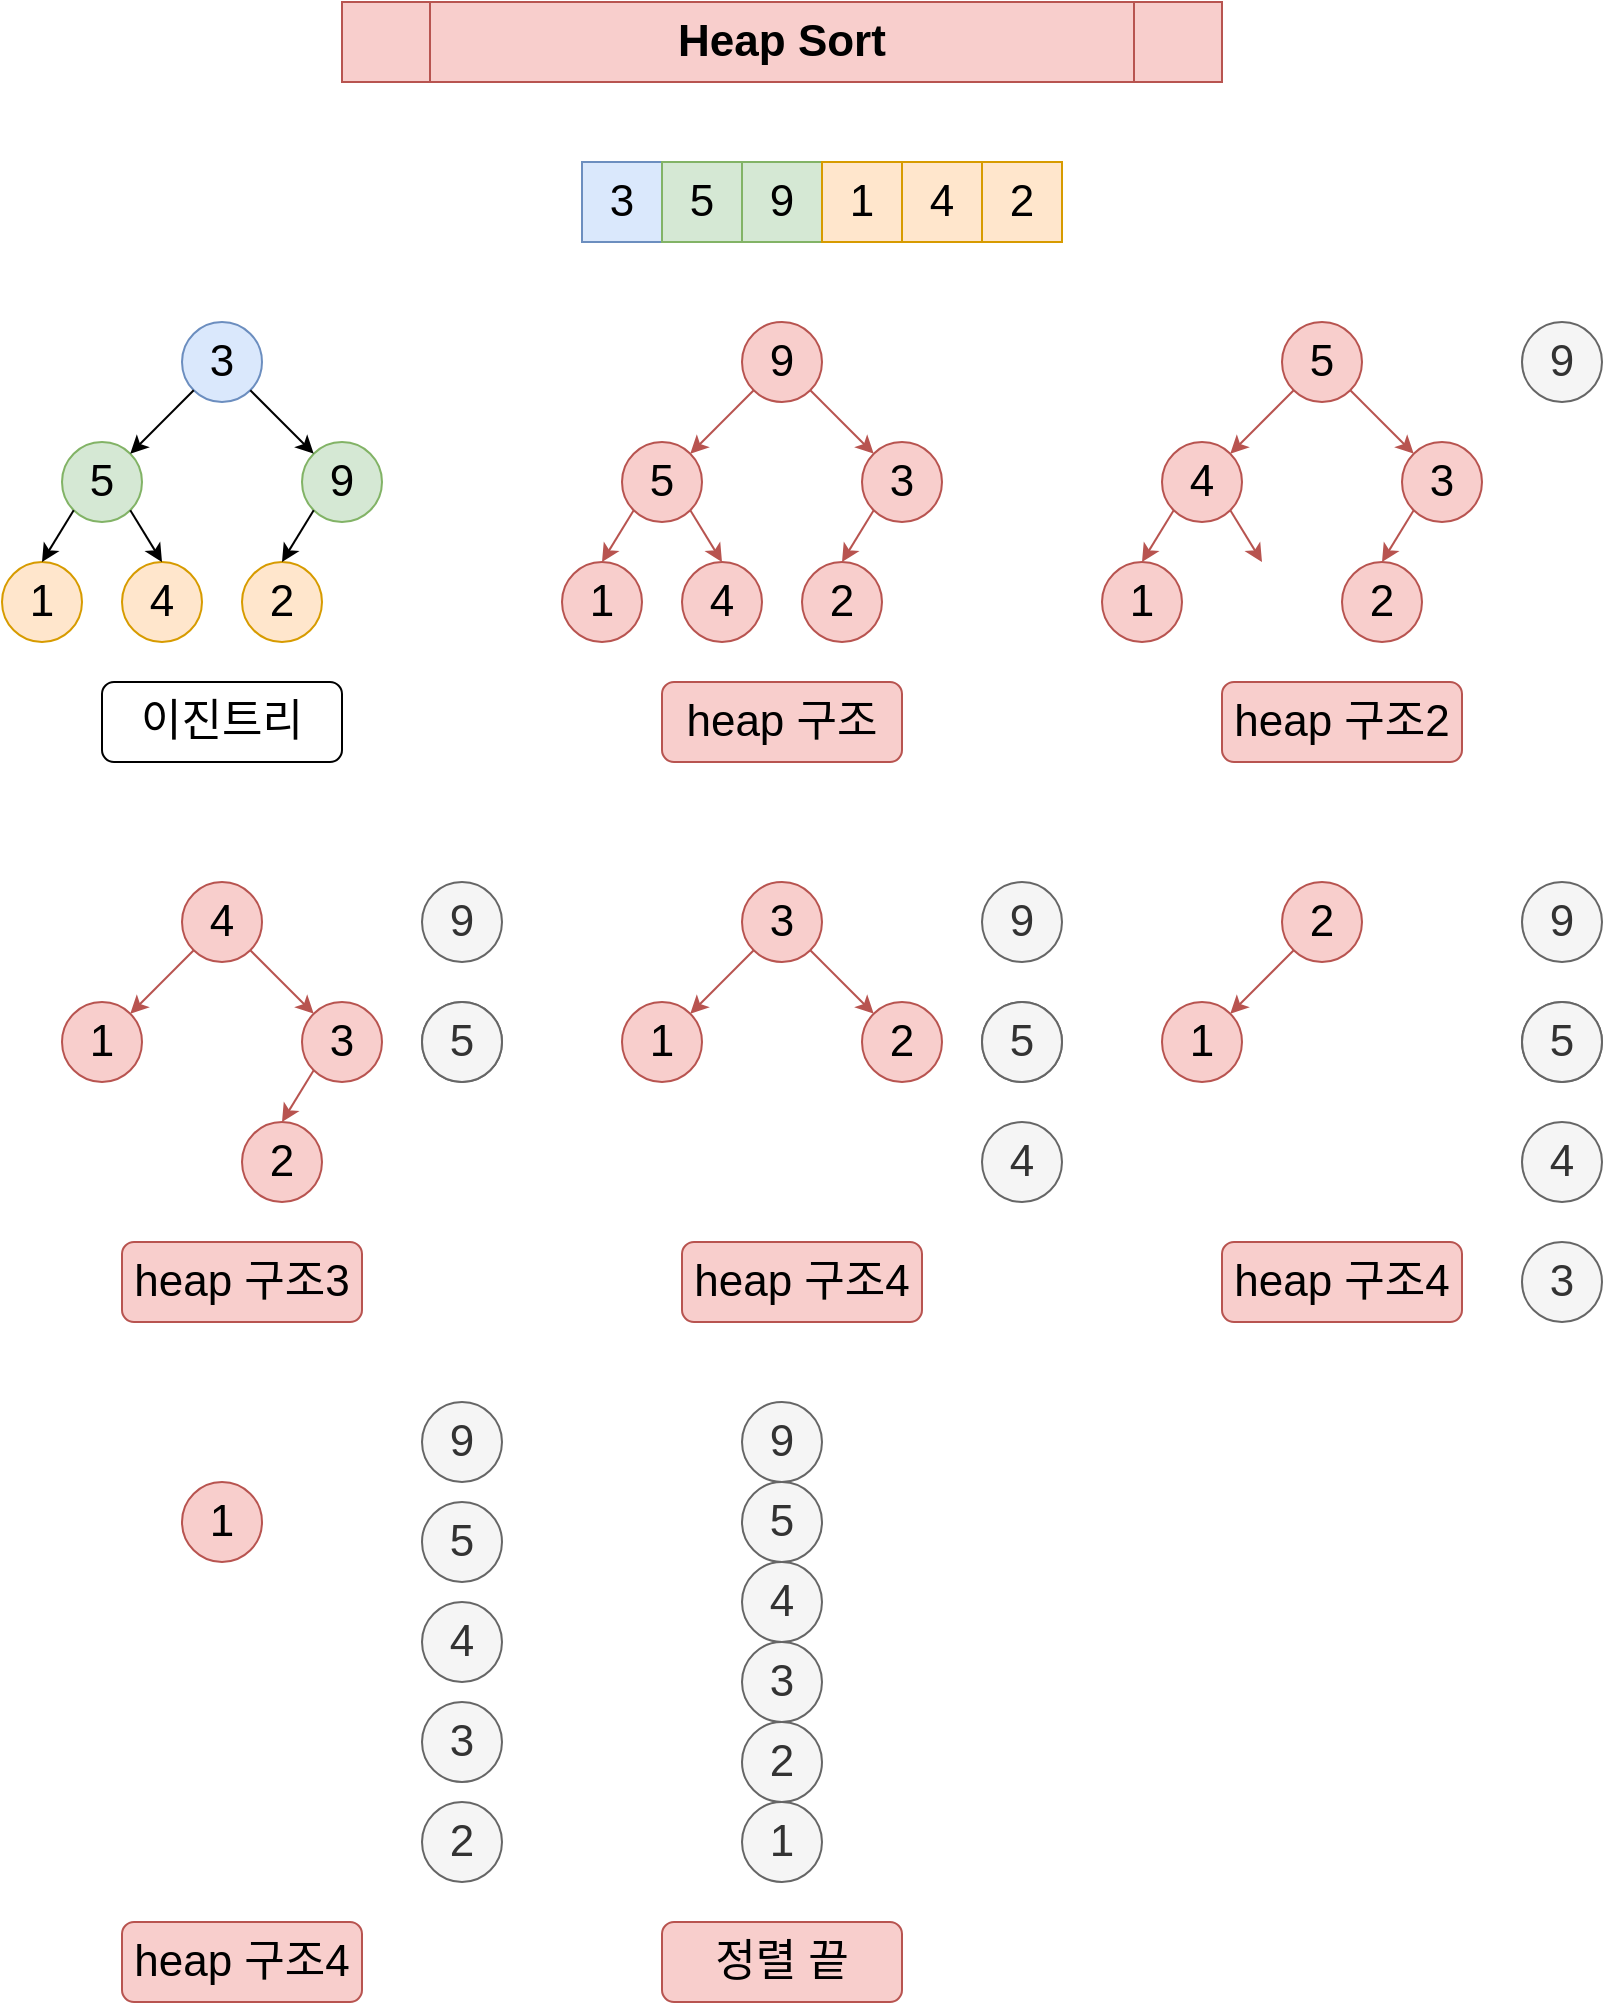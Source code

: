 <mxfile version="19.0.3" type="device"><diagram id="Fm3_HqeLs4qNvqVYEHJD" name="Page-1"><mxGraphModel dx="1216" dy="701" grid="1" gridSize="10" guides="1" tooltips="1" connect="1" arrows="1" fold="1" page="1" pageScale="1" pageWidth="850" pageHeight="1100" math="0" shadow="0"><root><mxCell id="0"/><mxCell id="1" parent="0"/><mxCell id="dXhtRReEZsKIdovFutjL-1" value="&lt;b&gt;&lt;font style=&quot;font-size: 22px;&quot;&gt;Heap Sort&lt;/font&gt;&lt;/b&gt;" style="shape=process;whiteSpace=wrap;html=1;backgroundOutline=1;fillColor=#f8cecc;strokeColor=#b85450;" vertex="1" parent="1"><mxGeometry x="200" y="40" width="440" height="40" as="geometry"/></mxCell><mxCell id="dXhtRReEZsKIdovFutjL-2" value="3" style="rounded=0;whiteSpace=wrap;html=1;fontSize=22;fillColor=#dae8fc;strokeColor=#6c8ebf;" vertex="1" parent="1"><mxGeometry x="320" y="120" width="40" height="40" as="geometry"/></mxCell><mxCell id="dXhtRReEZsKIdovFutjL-3" value="5" style="rounded=0;whiteSpace=wrap;html=1;fontSize=22;fillColor=#d5e8d4;strokeColor=#82b366;" vertex="1" parent="1"><mxGeometry x="360" y="120" width="40" height="40" as="geometry"/></mxCell><mxCell id="dXhtRReEZsKIdovFutjL-4" value="9" style="rounded=0;whiteSpace=wrap;html=1;fontSize=22;fillColor=#d5e8d4;strokeColor=#82b366;" vertex="1" parent="1"><mxGeometry x="400" y="120" width="40" height="40" as="geometry"/></mxCell><mxCell id="dXhtRReEZsKIdovFutjL-5" value="1" style="rounded=0;whiteSpace=wrap;html=1;fontSize=22;fillColor=#ffe6cc;strokeColor=#d79b00;" vertex="1" parent="1"><mxGeometry x="440" y="120" width="40" height="40" as="geometry"/></mxCell><mxCell id="dXhtRReEZsKIdovFutjL-6" value="4" style="rounded=0;whiteSpace=wrap;html=1;fontSize=22;fillColor=#ffe6cc;strokeColor=#d79b00;" vertex="1" parent="1"><mxGeometry x="480" y="120" width="40" height="40" as="geometry"/></mxCell><mxCell id="dXhtRReEZsKIdovFutjL-7" value="2" style="rounded=0;whiteSpace=wrap;html=1;fontSize=22;fillColor=#ffe6cc;strokeColor=#d79b00;" vertex="1" parent="1"><mxGeometry x="520" y="120" width="40" height="40" as="geometry"/></mxCell><mxCell id="dXhtRReEZsKIdovFutjL-8" value="3" style="ellipse;whiteSpace=wrap;html=1;aspect=fixed;fontSize=22;fillColor=#dae8fc;strokeColor=#6c8ebf;" vertex="1" parent="1"><mxGeometry x="120" y="200" width="40" height="40" as="geometry"/></mxCell><mxCell id="dXhtRReEZsKIdovFutjL-9" value="5" style="ellipse;whiteSpace=wrap;html=1;aspect=fixed;fontSize=22;fillColor=#d5e8d4;strokeColor=#82b366;" vertex="1" parent="1"><mxGeometry x="60" y="260" width="40" height="40" as="geometry"/></mxCell><mxCell id="dXhtRReEZsKIdovFutjL-10" value="9" style="ellipse;whiteSpace=wrap;html=1;aspect=fixed;fontSize=22;fillColor=#d5e8d4;strokeColor=#82b366;" vertex="1" parent="1"><mxGeometry x="180" y="260" width="40" height="40" as="geometry"/></mxCell><mxCell id="dXhtRReEZsKIdovFutjL-11" value="1" style="ellipse;whiteSpace=wrap;html=1;aspect=fixed;fontSize=22;fillColor=#ffe6cc;strokeColor=#d79b00;" vertex="1" parent="1"><mxGeometry x="30" y="320" width="40" height="40" as="geometry"/></mxCell><mxCell id="dXhtRReEZsKIdovFutjL-12" value="4" style="ellipse;whiteSpace=wrap;html=1;aspect=fixed;fontSize=22;fillColor=#ffe6cc;strokeColor=#d79b00;" vertex="1" parent="1"><mxGeometry x="90" y="320" width="40" height="40" as="geometry"/></mxCell><mxCell id="dXhtRReEZsKIdovFutjL-13" value="2" style="ellipse;whiteSpace=wrap;html=1;aspect=fixed;fontSize=22;fillColor=#ffe6cc;strokeColor=#d79b00;" vertex="1" parent="1"><mxGeometry x="150" y="320" width="40" height="40" as="geometry"/></mxCell><mxCell id="dXhtRReEZsKIdovFutjL-16" value="" style="endArrow=classic;html=1;rounded=0;fontSize=22;exitX=0;exitY=1;exitDx=0;exitDy=0;entryX=1;entryY=0;entryDx=0;entryDy=0;" edge="1" parent="1" source="dXhtRReEZsKIdovFutjL-8" target="dXhtRReEZsKIdovFutjL-9"><mxGeometry width="50" height="50" relative="1" as="geometry"><mxPoint x="400" y="300" as="sourcePoint"/><mxPoint x="450" y="250" as="targetPoint"/></mxGeometry></mxCell><mxCell id="dXhtRReEZsKIdovFutjL-17" value="" style="endArrow=classic;html=1;rounded=0;fontSize=22;exitX=1;exitY=1;exitDx=0;exitDy=0;entryX=0;entryY=0;entryDx=0;entryDy=0;" edge="1" parent="1" source="dXhtRReEZsKIdovFutjL-8" target="dXhtRReEZsKIdovFutjL-10"><mxGeometry width="50" height="50" relative="1" as="geometry"><mxPoint x="135.858" y="244.142" as="sourcePoint"/><mxPoint x="104.142" y="275.858" as="targetPoint"/></mxGeometry></mxCell><mxCell id="dXhtRReEZsKIdovFutjL-18" value="" style="endArrow=classic;html=1;rounded=0;fontSize=22;exitX=0;exitY=1;exitDx=0;exitDy=0;entryX=0.5;entryY=0;entryDx=0;entryDy=0;" edge="1" parent="1" source="dXhtRReEZsKIdovFutjL-9" target="dXhtRReEZsKIdovFutjL-11"><mxGeometry width="50" height="50" relative="1" as="geometry"><mxPoint x="145.858" y="254.142" as="sourcePoint"/><mxPoint x="114.142" y="285.858" as="targetPoint"/></mxGeometry></mxCell><mxCell id="dXhtRReEZsKIdovFutjL-19" value="" style="endArrow=classic;html=1;rounded=0;fontSize=22;exitX=1;exitY=1;exitDx=0;exitDy=0;entryX=0.5;entryY=0;entryDx=0;entryDy=0;" edge="1" parent="1" source="dXhtRReEZsKIdovFutjL-9" target="dXhtRReEZsKIdovFutjL-12"><mxGeometry width="50" height="50" relative="1" as="geometry"><mxPoint x="155.858" y="264.142" as="sourcePoint"/><mxPoint x="130" y="290" as="targetPoint"/></mxGeometry></mxCell><mxCell id="dXhtRReEZsKIdovFutjL-20" value="" style="endArrow=classic;html=1;rounded=0;fontSize=22;exitX=0;exitY=1;exitDx=0;exitDy=0;entryX=0.5;entryY=0;entryDx=0;entryDy=0;" edge="1" parent="1" source="dXhtRReEZsKIdovFutjL-10" target="dXhtRReEZsKIdovFutjL-13"><mxGeometry width="50" height="50" relative="1" as="geometry"><mxPoint x="165.858" y="274.142" as="sourcePoint"/><mxPoint x="134.142" y="305.858" as="targetPoint"/></mxGeometry></mxCell><mxCell id="dXhtRReEZsKIdovFutjL-22" value="이진트리" style="rounded=1;whiteSpace=wrap;html=1;fontSize=22;" vertex="1" parent="1"><mxGeometry x="80" y="380" width="120" height="40" as="geometry"/></mxCell><mxCell id="dXhtRReEZsKIdovFutjL-23" value="9" style="ellipse;whiteSpace=wrap;html=1;aspect=fixed;fontSize=22;fillColor=#f8cecc;strokeColor=#b85450;" vertex="1" parent="1"><mxGeometry x="400" y="200" width="40" height="40" as="geometry"/></mxCell><mxCell id="dXhtRReEZsKIdovFutjL-24" value="5" style="ellipse;whiteSpace=wrap;html=1;aspect=fixed;fontSize=22;fillColor=#f8cecc;strokeColor=#b85450;" vertex="1" parent="1"><mxGeometry x="340" y="260" width="40" height="40" as="geometry"/></mxCell><mxCell id="dXhtRReEZsKIdovFutjL-25" value="3" style="ellipse;whiteSpace=wrap;html=1;aspect=fixed;fontSize=22;fillColor=#f8cecc;strokeColor=#b85450;" vertex="1" parent="1"><mxGeometry x="460" y="260" width="40" height="40" as="geometry"/></mxCell><mxCell id="dXhtRReEZsKIdovFutjL-26" value="1" style="ellipse;whiteSpace=wrap;html=1;aspect=fixed;fontSize=22;fillColor=#f8cecc;strokeColor=#b85450;" vertex="1" parent="1"><mxGeometry x="310" y="320" width="40" height="40" as="geometry"/></mxCell><mxCell id="dXhtRReEZsKIdovFutjL-27" value="4" style="ellipse;whiteSpace=wrap;html=1;aspect=fixed;fontSize=22;fillColor=#f8cecc;strokeColor=#b85450;" vertex="1" parent="1"><mxGeometry x="370" y="320" width="40" height="40" as="geometry"/></mxCell><mxCell id="dXhtRReEZsKIdovFutjL-28" value="2" style="ellipse;whiteSpace=wrap;html=1;aspect=fixed;fontSize=22;fillColor=#f8cecc;strokeColor=#b85450;" vertex="1" parent="1"><mxGeometry x="430" y="320" width="40" height="40" as="geometry"/></mxCell><mxCell id="dXhtRReEZsKIdovFutjL-29" value="" style="endArrow=classic;html=1;rounded=0;fontSize=22;exitX=0;exitY=1;exitDx=0;exitDy=0;entryX=1;entryY=0;entryDx=0;entryDy=0;fillColor=#f8cecc;strokeColor=#b85450;" edge="1" source="dXhtRReEZsKIdovFutjL-23" target="dXhtRReEZsKIdovFutjL-24" parent="1"><mxGeometry width="50" height="50" relative="1" as="geometry"><mxPoint x="680" y="300" as="sourcePoint"/><mxPoint x="730" y="250" as="targetPoint"/></mxGeometry></mxCell><mxCell id="dXhtRReEZsKIdovFutjL-30" value="" style="endArrow=classic;html=1;rounded=0;fontSize=22;exitX=1;exitY=1;exitDx=0;exitDy=0;entryX=0;entryY=0;entryDx=0;entryDy=0;fillColor=#f8cecc;strokeColor=#b85450;" edge="1" source="dXhtRReEZsKIdovFutjL-23" target="dXhtRReEZsKIdovFutjL-25" parent="1"><mxGeometry width="50" height="50" relative="1" as="geometry"><mxPoint x="415.858" y="244.142" as="sourcePoint"/><mxPoint x="384.142" y="275.858" as="targetPoint"/></mxGeometry></mxCell><mxCell id="dXhtRReEZsKIdovFutjL-31" value="" style="endArrow=classic;html=1;rounded=0;fontSize=22;exitX=0;exitY=1;exitDx=0;exitDy=0;entryX=0.5;entryY=0;entryDx=0;entryDy=0;fillColor=#f8cecc;strokeColor=#b85450;" edge="1" source="dXhtRReEZsKIdovFutjL-24" target="dXhtRReEZsKIdovFutjL-26" parent="1"><mxGeometry width="50" height="50" relative="1" as="geometry"><mxPoint x="425.858" y="254.142" as="sourcePoint"/><mxPoint x="394.142" y="285.858" as="targetPoint"/></mxGeometry></mxCell><mxCell id="dXhtRReEZsKIdovFutjL-32" value="" style="endArrow=classic;html=1;rounded=0;fontSize=22;exitX=1;exitY=1;exitDx=0;exitDy=0;entryX=0.5;entryY=0;entryDx=0;entryDy=0;fillColor=#f8cecc;strokeColor=#b85450;" edge="1" source="dXhtRReEZsKIdovFutjL-24" target="dXhtRReEZsKIdovFutjL-27" parent="1"><mxGeometry width="50" height="50" relative="1" as="geometry"><mxPoint x="435.858" y="264.142" as="sourcePoint"/><mxPoint x="410" y="290" as="targetPoint"/></mxGeometry></mxCell><mxCell id="dXhtRReEZsKIdovFutjL-33" value="" style="endArrow=classic;html=1;rounded=0;fontSize=22;exitX=0;exitY=1;exitDx=0;exitDy=0;entryX=0.5;entryY=0;entryDx=0;entryDy=0;fillColor=#f8cecc;strokeColor=#b85450;" edge="1" source="dXhtRReEZsKIdovFutjL-25" target="dXhtRReEZsKIdovFutjL-28" parent="1"><mxGeometry width="50" height="50" relative="1" as="geometry"><mxPoint x="445.858" y="274.142" as="sourcePoint"/><mxPoint x="414.142" y="305.858" as="targetPoint"/></mxGeometry></mxCell><mxCell id="dXhtRReEZsKIdovFutjL-34" value="heap 구조" style="rounded=1;whiteSpace=wrap;html=1;fontSize=22;fillColor=#f8cecc;strokeColor=#b85450;" vertex="1" parent="1"><mxGeometry x="360" y="380" width="120" height="40" as="geometry"/></mxCell><mxCell id="dXhtRReEZsKIdovFutjL-35" value="5" style="ellipse;whiteSpace=wrap;html=1;aspect=fixed;fontSize=22;fillColor=#f8cecc;strokeColor=#b85450;" vertex="1" parent="1"><mxGeometry x="670" y="200" width="40" height="40" as="geometry"/></mxCell><mxCell id="dXhtRReEZsKIdovFutjL-36" value="4" style="ellipse;whiteSpace=wrap;html=1;aspect=fixed;fontSize=22;fillColor=#f8cecc;strokeColor=#b85450;" vertex="1" parent="1"><mxGeometry x="610" y="260" width="40" height="40" as="geometry"/></mxCell><mxCell id="dXhtRReEZsKIdovFutjL-37" value="3" style="ellipse;whiteSpace=wrap;html=1;aspect=fixed;fontSize=22;fillColor=#f8cecc;strokeColor=#b85450;" vertex="1" parent="1"><mxGeometry x="730" y="260" width="40" height="40" as="geometry"/></mxCell><mxCell id="dXhtRReEZsKIdovFutjL-38" value="1" style="ellipse;whiteSpace=wrap;html=1;aspect=fixed;fontSize=22;fillColor=#f8cecc;strokeColor=#b85450;" vertex="1" parent="1"><mxGeometry x="580" y="320" width="40" height="40" as="geometry"/></mxCell><mxCell id="dXhtRReEZsKIdovFutjL-40" value="2" style="ellipse;whiteSpace=wrap;html=1;aspect=fixed;fontSize=22;fillColor=#f8cecc;strokeColor=#b85450;" vertex="1" parent="1"><mxGeometry x="700" y="320" width="40" height="40" as="geometry"/></mxCell><mxCell id="dXhtRReEZsKIdovFutjL-41" value="" style="endArrow=classic;html=1;rounded=0;fontSize=22;exitX=0;exitY=1;exitDx=0;exitDy=0;entryX=1;entryY=0;entryDx=0;entryDy=0;fillColor=#f8cecc;strokeColor=#b85450;" edge="1" source="dXhtRReEZsKIdovFutjL-35" target="dXhtRReEZsKIdovFutjL-36" parent="1"><mxGeometry width="50" height="50" relative="1" as="geometry"><mxPoint x="950" y="300" as="sourcePoint"/><mxPoint x="1000" y="250" as="targetPoint"/></mxGeometry></mxCell><mxCell id="dXhtRReEZsKIdovFutjL-42" value="" style="endArrow=classic;html=1;rounded=0;fontSize=22;exitX=1;exitY=1;exitDx=0;exitDy=0;entryX=0;entryY=0;entryDx=0;entryDy=0;fillColor=#f8cecc;strokeColor=#b85450;" edge="1" source="dXhtRReEZsKIdovFutjL-35" target="dXhtRReEZsKIdovFutjL-37" parent="1"><mxGeometry width="50" height="50" relative="1" as="geometry"><mxPoint x="685.858" y="244.142" as="sourcePoint"/><mxPoint x="654.142" y="275.858" as="targetPoint"/></mxGeometry></mxCell><mxCell id="dXhtRReEZsKIdovFutjL-43" value="" style="endArrow=classic;html=1;rounded=0;fontSize=22;exitX=0;exitY=1;exitDx=0;exitDy=0;entryX=0.5;entryY=0;entryDx=0;entryDy=0;fillColor=#f8cecc;strokeColor=#b85450;" edge="1" source="dXhtRReEZsKIdovFutjL-36" target="dXhtRReEZsKIdovFutjL-38" parent="1"><mxGeometry width="50" height="50" relative="1" as="geometry"><mxPoint x="695.858" y="254.142" as="sourcePoint"/><mxPoint x="664.142" y="285.858" as="targetPoint"/></mxGeometry></mxCell><mxCell id="dXhtRReEZsKIdovFutjL-44" value="" style="endArrow=classic;html=1;rounded=0;fontSize=22;exitX=1;exitY=1;exitDx=0;exitDy=0;entryX=0.5;entryY=0;entryDx=0;entryDy=0;fillColor=#f8cecc;strokeColor=#b85450;" edge="1" source="dXhtRReEZsKIdovFutjL-36" parent="1"><mxGeometry width="50" height="50" relative="1" as="geometry"><mxPoint x="705.858" y="264.142" as="sourcePoint"/><mxPoint x="660" y="320" as="targetPoint"/></mxGeometry></mxCell><mxCell id="dXhtRReEZsKIdovFutjL-45" value="" style="endArrow=classic;html=1;rounded=0;fontSize=22;exitX=0;exitY=1;exitDx=0;exitDy=0;entryX=0.5;entryY=0;entryDx=0;entryDy=0;fillColor=#f8cecc;strokeColor=#b85450;" edge="1" source="dXhtRReEZsKIdovFutjL-37" target="dXhtRReEZsKIdovFutjL-40" parent="1"><mxGeometry width="50" height="50" relative="1" as="geometry"><mxPoint x="715.858" y="274.142" as="sourcePoint"/><mxPoint x="684.142" y="305.858" as="targetPoint"/></mxGeometry></mxCell><mxCell id="dXhtRReEZsKIdovFutjL-46" value="9" style="ellipse;whiteSpace=wrap;html=1;aspect=fixed;fontSize=22;fillColor=#f5f5f5;strokeColor=#666666;fontColor=#333333;" vertex="1" parent="1"><mxGeometry x="790" y="200" width="40" height="40" as="geometry"/></mxCell><mxCell id="dXhtRReEZsKIdovFutjL-47" value="heap 구조2" style="rounded=1;whiteSpace=wrap;html=1;fontSize=22;fillColor=#f8cecc;strokeColor=#b85450;" vertex="1" parent="1"><mxGeometry x="640" y="380" width="120" height="40" as="geometry"/></mxCell><mxCell id="dXhtRReEZsKIdovFutjL-48" value="4" style="ellipse;whiteSpace=wrap;html=1;aspect=fixed;fontSize=22;fillColor=#f8cecc;strokeColor=#b85450;" vertex="1" parent="1"><mxGeometry x="120" y="480" width="40" height="40" as="geometry"/></mxCell><mxCell id="dXhtRReEZsKIdovFutjL-49" value="1" style="ellipse;whiteSpace=wrap;html=1;aspect=fixed;fontSize=22;fillColor=#f8cecc;strokeColor=#b85450;" vertex="1" parent="1"><mxGeometry x="60" y="540" width="40" height="40" as="geometry"/></mxCell><mxCell id="dXhtRReEZsKIdovFutjL-50" value="3" style="ellipse;whiteSpace=wrap;html=1;aspect=fixed;fontSize=22;fillColor=#f8cecc;strokeColor=#b85450;" vertex="1" parent="1"><mxGeometry x="180" y="540" width="40" height="40" as="geometry"/></mxCell><mxCell id="dXhtRReEZsKIdovFutjL-52" value="2" style="ellipse;whiteSpace=wrap;html=1;aspect=fixed;fontSize=22;fillColor=#f8cecc;strokeColor=#b85450;" vertex="1" parent="1"><mxGeometry x="150" y="600" width="40" height="40" as="geometry"/></mxCell><mxCell id="dXhtRReEZsKIdovFutjL-53" value="" style="endArrow=classic;html=1;rounded=0;fontSize=22;exitX=0;exitY=1;exitDx=0;exitDy=0;entryX=1;entryY=0;entryDx=0;entryDy=0;fillColor=#f8cecc;strokeColor=#b85450;" edge="1" source="dXhtRReEZsKIdovFutjL-48" target="dXhtRReEZsKIdovFutjL-49" parent="1"><mxGeometry width="50" height="50" relative="1" as="geometry"><mxPoint x="400" y="580" as="sourcePoint"/><mxPoint x="450" y="530" as="targetPoint"/></mxGeometry></mxCell><mxCell id="dXhtRReEZsKIdovFutjL-54" value="" style="endArrow=classic;html=1;rounded=0;fontSize=22;exitX=1;exitY=1;exitDx=0;exitDy=0;entryX=0;entryY=0;entryDx=0;entryDy=0;fillColor=#f8cecc;strokeColor=#b85450;" edge="1" source="dXhtRReEZsKIdovFutjL-48" target="dXhtRReEZsKIdovFutjL-50" parent="1"><mxGeometry width="50" height="50" relative="1" as="geometry"><mxPoint x="135.858" y="524.142" as="sourcePoint"/><mxPoint x="104.142" y="555.858" as="targetPoint"/></mxGeometry></mxCell><mxCell id="dXhtRReEZsKIdovFutjL-57" value="" style="endArrow=classic;html=1;rounded=0;fontSize=22;exitX=0;exitY=1;exitDx=0;exitDy=0;entryX=0.5;entryY=0;entryDx=0;entryDy=0;fillColor=#f8cecc;strokeColor=#b85450;" edge="1" source="dXhtRReEZsKIdovFutjL-50" target="dXhtRReEZsKIdovFutjL-52" parent="1"><mxGeometry width="50" height="50" relative="1" as="geometry"><mxPoint x="165.858" y="554.142" as="sourcePoint"/><mxPoint x="134.142" y="585.858" as="targetPoint"/></mxGeometry></mxCell><mxCell id="dXhtRReEZsKIdovFutjL-58" value="9" style="ellipse;whiteSpace=wrap;html=1;aspect=fixed;fontSize=22;fillColor=#f5f5f5;strokeColor=#666666;fontColor=#333333;" vertex="1" parent="1"><mxGeometry x="240" y="480" width="40" height="40" as="geometry"/></mxCell><mxCell id="dXhtRReEZsKIdovFutjL-59" value="heap 구조3" style="rounded=1;whiteSpace=wrap;html=1;fontSize=22;fillColor=#f8cecc;strokeColor=#b85450;" vertex="1" parent="1"><mxGeometry x="90" y="660" width="120" height="40" as="geometry"/></mxCell><mxCell id="dXhtRReEZsKIdovFutjL-60" value="9" style="ellipse;whiteSpace=wrap;html=1;aspect=fixed;fontSize=22;fillColor=#f5f5f5;strokeColor=#666666;fontColor=#333333;" vertex="1" parent="1"><mxGeometry x="240" y="540" width="40" height="40" as="geometry"/></mxCell><mxCell id="dXhtRReEZsKIdovFutjL-61" value="5" style="ellipse;whiteSpace=wrap;html=1;aspect=fixed;fontSize=22;fillColor=#f5f5f5;strokeColor=#666666;fontColor=#333333;" vertex="1" parent="1"><mxGeometry x="240" y="540" width="40" height="40" as="geometry"/></mxCell><mxCell id="dXhtRReEZsKIdovFutjL-62" value="3" style="ellipse;whiteSpace=wrap;html=1;aspect=fixed;fontSize=22;fillColor=#f8cecc;strokeColor=#b85450;" vertex="1" parent="1"><mxGeometry x="400" y="480" width="40" height="40" as="geometry"/></mxCell><mxCell id="dXhtRReEZsKIdovFutjL-63" value="1" style="ellipse;whiteSpace=wrap;html=1;aspect=fixed;fontSize=22;fillColor=#f8cecc;strokeColor=#b85450;" vertex="1" parent="1"><mxGeometry x="340" y="540" width="40" height="40" as="geometry"/></mxCell><mxCell id="dXhtRReEZsKIdovFutjL-64" value="2" style="ellipse;whiteSpace=wrap;html=1;aspect=fixed;fontSize=22;fillColor=#f8cecc;strokeColor=#b85450;" vertex="1" parent="1"><mxGeometry x="460" y="540" width="40" height="40" as="geometry"/></mxCell><mxCell id="dXhtRReEZsKIdovFutjL-66" value="" style="endArrow=classic;html=1;rounded=0;fontSize=22;exitX=0;exitY=1;exitDx=0;exitDy=0;entryX=1;entryY=0;entryDx=0;entryDy=0;fillColor=#f8cecc;strokeColor=#b85450;" edge="1" source="dXhtRReEZsKIdovFutjL-62" target="dXhtRReEZsKIdovFutjL-63" parent="1"><mxGeometry width="50" height="50" relative="1" as="geometry"><mxPoint x="680" y="580" as="sourcePoint"/><mxPoint x="730" y="530" as="targetPoint"/></mxGeometry></mxCell><mxCell id="dXhtRReEZsKIdovFutjL-67" value="" style="endArrow=classic;html=1;rounded=0;fontSize=22;exitX=1;exitY=1;exitDx=0;exitDy=0;entryX=0;entryY=0;entryDx=0;entryDy=0;fillColor=#f8cecc;strokeColor=#b85450;" edge="1" source="dXhtRReEZsKIdovFutjL-62" target="dXhtRReEZsKIdovFutjL-64" parent="1"><mxGeometry width="50" height="50" relative="1" as="geometry"><mxPoint x="415.858" y="524.142" as="sourcePoint"/><mxPoint x="384.142" y="555.858" as="targetPoint"/></mxGeometry></mxCell><mxCell id="dXhtRReEZsKIdovFutjL-69" value="9" style="ellipse;whiteSpace=wrap;html=1;aspect=fixed;fontSize=22;fillColor=#f5f5f5;strokeColor=#666666;fontColor=#333333;" vertex="1" parent="1"><mxGeometry x="520" y="480" width="40" height="40" as="geometry"/></mxCell><mxCell id="dXhtRReEZsKIdovFutjL-70" value="heap 구조4" style="rounded=1;whiteSpace=wrap;html=1;fontSize=22;fillColor=#f8cecc;strokeColor=#b85450;" vertex="1" parent="1"><mxGeometry x="370" y="660" width="120" height="40" as="geometry"/></mxCell><mxCell id="dXhtRReEZsKIdovFutjL-71" value="9" style="ellipse;whiteSpace=wrap;html=1;aspect=fixed;fontSize=22;fillColor=#f5f5f5;strokeColor=#666666;fontColor=#333333;" vertex="1" parent="1"><mxGeometry x="520" y="540" width="40" height="40" as="geometry"/></mxCell><mxCell id="dXhtRReEZsKIdovFutjL-72" value="5" style="ellipse;whiteSpace=wrap;html=1;aspect=fixed;fontSize=22;fillColor=#f5f5f5;strokeColor=#666666;fontColor=#333333;" vertex="1" parent="1"><mxGeometry x="520" y="540" width="40" height="40" as="geometry"/></mxCell><mxCell id="dXhtRReEZsKIdovFutjL-73" value="4" style="ellipse;whiteSpace=wrap;html=1;aspect=fixed;fontSize=22;fillColor=#f5f5f5;strokeColor=#666666;fontColor=#333333;" vertex="1" parent="1"><mxGeometry x="520" y="600" width="40" height="40" as="geometry"/></mxCell><mxCell id="dXhtRReEZsKIdovFutjL-74" value="2" style="ellipse;whiteSpace=wrap;html=1;aspect=fixed;fontSize=22;fillColor=#f8cecc;strokeColor=#b85450;" vertex="1" parent="1"><mxGeometry x="670" y="480" width="40" height="40" as="geometry"/></mxCell><mxCell id="dXhtRReEZsKIdovFutjL-75" value="1" style="ellipse;whiteSpace=wrap;html=1;aspect=fixed;fontSize=22;fillColor=#f8cecc;strokeColor=#b85450;" vertex="1" parent="1"><mxGeometry x="610" y="540" width="40" height="40" as="geometry"/></mxCell><mxCell id="dXhtRReEZsKIdovFutjL-77" value="" style="endArrow=classic;html=1;rounded=0;fontSize=22;exitX=0;exitY=1;exitDx=0;exitDy=0;entryX=1;entryY=0;entryDx=0;entryDy=0;fillColor=#f8cecc;strokeColor=#b85450;" edge="1" source="dXhtRReEZsKIdovFutjL-74" target="dXhtRReEZsKIdovFutjL-75" parent="1"><mxGeometry width="50" height="50" relative="1" as="geometry"><mxPoint x="950" y="580" as="sourcePoint"/><mxPoint x="1000" y="530" as="targetPoint"/></mxGeometry></mxCell><mxCell id="dXhtRReEZsKIdovFutjL-79" value="9" style="ellipse;whiteSpace=wrap;html=1;aspect=fixed;fontSize=22;fillColor=#f5f5f5;strokeColor=#666666;fontColor=#333333;" vertex="1" parent="1"><mxGeometry x="790" y="480" width="40" height="40" as="geometry"/></mxCell><mxCell id="dXhtRReEZsKIdovFutjL-80" value="heap 구조4" style="rounded=1;whiteSpace=wrap;html=1;fontSize=22;fillColor=#f8cecc;strokeColor=#b85450;" vertex="1" parent="1"><mxGeometry x="640" y="660" width="120" height="40" as="geometry"/></mxCell><mxCell id="dXhtRReEZsKIdovFutjL-81" value="9" style="ellipse;whiteSpace=wrap;html=1;aspect=fixed;fontSize=22;fillColor=#f5f5f5;strokeColor=#666666;fontColor=#333333;" vertex="1" parent="1"><mxGeometry x="790" y="540" width="40" height="40" as="geometry"/></mxCell><mxCell id="dXhtRReEZsKIdovFutjL-82" value="5" style="ellipse;whiteSpace=wrap;html=1;aspect=fixed;fontSize=22;fillColor=#f5f5f5;strokeColor=#666666;fontColor=#333333;" vertex="1" parent="1"><mxGeometry x="790" y="540" width="40" height="40" as="geometry"/></mxCell><mxCell id="dXhtRReEZsKIdovFutjL-83" value="4" style="ellipse;whiteSpace=wrap;html=1;aspect=fixed;fontSize=22;fillColor=#f5f5f5;strokeColor=#666666;fontColor=#333333;" vertex="1" parent="1"><mxGeometry x="790" y="600" width="40" height="40" as="geometry"/></mxCell><mxCell id="dXhtRReEZsKIdovFutjL-84" value="3" style="ellipse;whiteSpace=wrap;html=1;aspect=fixed;fontSize=22;fillColor=#f5f5f5;strokeColor=#666666;fontColor=#333333;" vertex="1" parent="1"><mxGeometry x="790" y="660" width="40" height="40" as="geometry"/></mxCell><mxCell id="dXhtRReEZsKIdovFutjL-85" value="1" style="ellipse;whiteSpace=wrap;html=1;aspect=fixed;fontSize=22;fillColor=#f8cecc;strokeColor=#b85450;" vertex="1" parent="1"><mxGeometry x="120" y="780" width="40" height="40" as="geometry"/></mxCell><mxCell id="dXhtRReEZsKIdovFutjL-88" value="9" style="ellipse;whiteSpace=wrap;html=1;aspect=fixed;fontSize=22;fillColor=#f5f5f5;strokeColor=#666666;fontColor=#333333;" vertex="1" parent="1"><mxGeometry x="240" y="740" width="40" height="40" as="geometry"/></mxCell><mxCell id="dXhtRReEZsKIdovFutjL-89" value="heap 구조4" style="rounded=1;whiteSpace=wrap;html=1;fontSize=22;fillColor=#f8cecc;strokeColor=#b85450;" vertex="1" parent="1"><mxGeometry x="90" y="1000" width="120" height="40" as="geometry"/></mxCell><mxCell id="dXhtRReEZsKIdovFutjL-91" value="5" style="ellipse;whiteSpace=wrap;html=1;aspect=fixed;fontSize=22;fillColor=#f5f5f5;strokeColor=#666666;fontColor=#333333;" vertex="1" parent="1"><mxGeometry x="240" y="790" width="40" height="40" as="geometry"/></mxCell><mxCell id="dXhtRReEZsKIdovFutjL-92" value="4" style="ellipse;whiteSpace=wrap;html=1;aspect=fixed;fontSize=22;fillColor=#f5f5f5;strokeColor=#666666;fontColor=#333333;" vertex="1" parent="1"><mxGeometry x="240" y="840" width="40" height="40" as="geometry"/></mxCell><mxCell id="dXhtRReEZsKIdovFutjL-93" value="3" style="ellipse;whiteSpace=wrap;html=1;aspect=fixed;fontSize=22;fillColor=#f5f5f5;strokeColor=#666666;fontColor=#333333;" vertex="1" parent="1"><mxGeometry x="240" y="890" width="40" height="40" as="geometry"/></mxCell><mxCell id="dXhtRReEZsKIdovFutjL-94" value="2" style="ellipse;whiteSpace=wrap;html=1;aspect=fixed;fontSize=22;fillColor=#f5f5f5;strokeColor=#666666;fontColor=#333333;" vertex="1" parent="1"><mxGeometry x="240" y="940" width="40" height="40" as="geometry"/></mxCell><mxCell id="dXhtRReEZsKIdovFutjL-95" value="정렬 끝" style="rounded=1;whiteSpace=wrap;html=1;fontSize=22;fillColor=#f8cecc;strokeColor=#b85450;" vertex="1" parent="1"><mxGeometry x="360" y="1000" width="120" height="40" as="geometry"/></mxCell><mxCell id="dXhtRReEZsKIdovFutjL-96" value="9" style="ellipse;whiteSpace=wrap;html=1;aspect=fixed;fontSize=22;fillColor=#f5f5f5;strokeColor=#666666;fontColor=#333333;" vertex="1" parent="1"><mxGeometry x="400" y="740" width="40" height="40" as="geometry"/></mxCell><mxCell id="dXhtRReEZsKIdovFutjL-97" value="5" style="ellipse;whiteSpace=wrap;html=1;aspect=fixed;fontSize=22;fillColor=#f5f5f5;strokeColor=#666666;fontColor=#333333;" vertex="1" parent="1"><mxGeometry x="400" y="780" width="40" height="40" as="geometry"/></mxCell><mxCell id="dXhtRReEZsKIdovFutjL-98" value="4" style="ellipse;whiteSpace=wrap;html=1;aspect=fixed;fontSize=22;fillColor=#f5f5f5;strokeColor=#666666;fontColor=#333333;" vertex="1" parent="1"><mxGeometry x="400" y="820" width="40" height="40" as="geometry"/></mxCell><mxCell id="dXhtRReEZsKIdovFutjL-99" value="3" style="ellipse;whiteSpace=wrap;html=1;aspect=fixed;fontSize=22;fillColor=#f5f5f5;strokeColor=#666666;fontColor=#333333;" vertex="1" parent="1"><mxGeometry x="400" y="860" width="40" height="40" as="geometry"/></mxCell><mxCell id="dXhtRReEZsKIdovFutjL-100" value="2" style="ellipse;whiteSpace=wrap;html=1;aspect=fixed;fontSize=22;fillColor=#f5f5f5;strokeColor=#666666;fontColor=#333333;" vertex="1" parent="1"><mxGeometry x="400" y="900" width="40" height="40" as="geometry"/></mxCell><mxCell id="dXhtRReEZsKIdovFutjL-103" value="1" style="ellipse;whiteSpace=wrap;html=1;aspect=fixed;fontSize=22;fillColor=#f5f5f5;strokeColor=#666666;fontColor=#333333;" vertex="1" parent="1"><mxGeometry x="400" y="940" width="40" height="40" as="geometry"/></mxCell></root></mxGraphModel></diagram></mxfile>